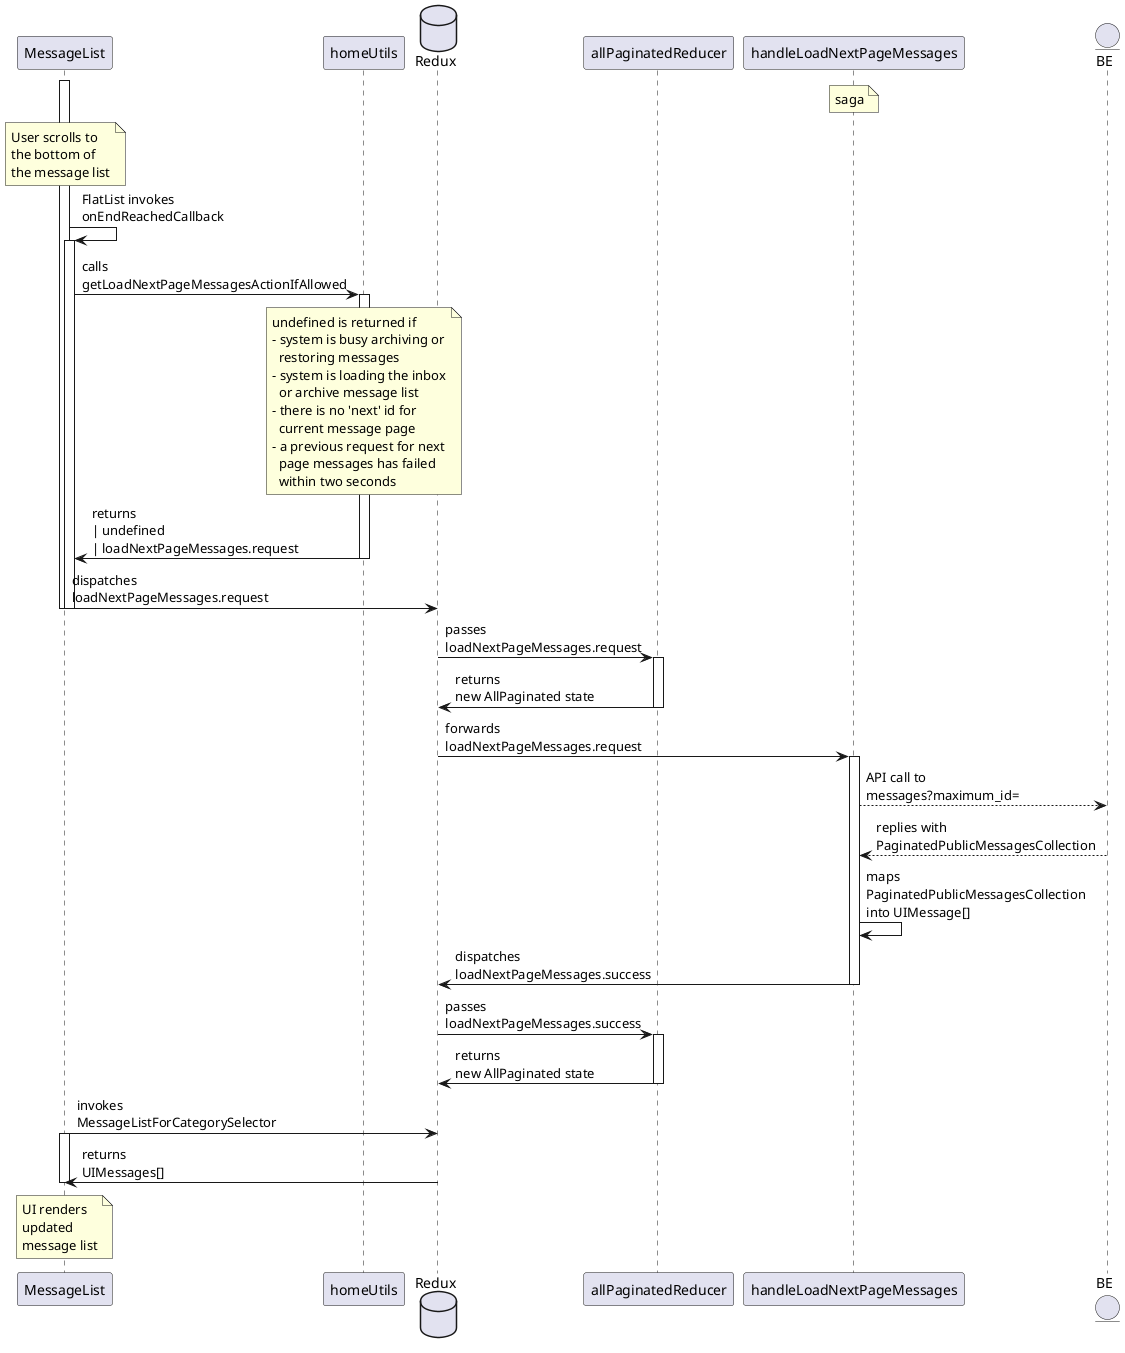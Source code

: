 @startuml name LoadNextMessagePage-ioApp

participant MessageList
participant homeUtils
database Redux
participant allPaginatedReducer
participant handleLoadNextPageMessages
entity BE

note over handleLoadNextPageMessages
 saga
end note

activate MessageList
note over MessageList
User scrolls to
the bottom of
the message list
end note
MessageList -> MessageList : FlatList invokes\nonEndReachedCallback
activate MessageList

MessageList -> homeUtils : calls\ngetLoadNextPageMessagesActionIfAllowed
activate homeUtils
note over homeUtils
undefined is returned if
- system is busy archiving or
  restoring messages
- system is loading the inbox
  or archive message list
- there is no 'next' id for
  current message page
- a previous request for next
  page messages has failed
  within two seconds
end note
homeUtils -> MessageList : returns\n| undefined\n| loadNextPageMessages.request
deactivate homeUtils

MessageList -> Redux : dispatches\nloadNextPageMessages.request
deactivate MessageList
deactivate MessageList

Redux -> allPaginatedReducer ++ : passes\nloadNextPageMessages.request
allPaginatedReducer -> Redux --: returns\nnew AllPaginated state

Redux -> handleLoadNextPageMessages ++ : forwards\nloadNextPageMessages.request

handleLoadNextPageMessages --> BE : API call to\nmessages?maximum_id=
BE --> handleLoadNextPageMessages : replies with\nPaginatedPublicMessagesCollection

handleLoadNextPageMessages -> handleLoadNextPageMessages : maps\nPaginatedPublicMessagesCollection\ninto UIMessage[]

handleLoadNextPageMessages -> Redux -- : dispatches\nloadNextPageMessages.success

Redux -> allPaginatedReducer ++ : passes\nloadNextPageMessages.success
allPaginatedReducer -> Redux -- : returns\nnew AllPaginated state

MessageList -> Redux: invokes\nMessageListForCategorySelector
activate MessageList
Redux -> MessageList : returns\nUIMessages[]
deactivate MessageList
note over MessageList
UI renders
updated
message list
end note

@enduml
